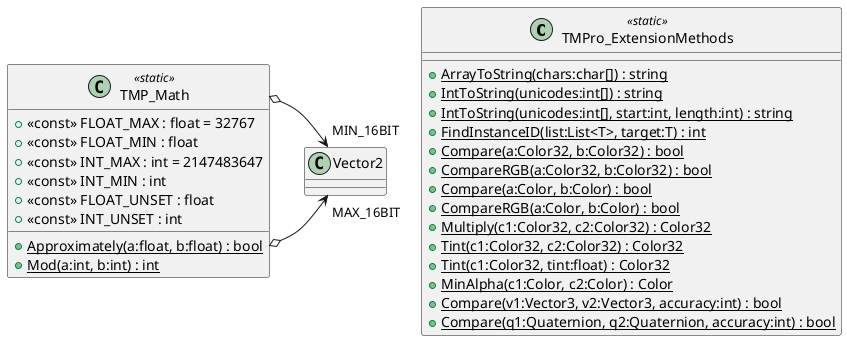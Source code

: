 @startuml
class TMPro_ExtensionMethods <<static>> {
    + {static} ArrayToString(chars:char[]) : string
    + {static} IntToString(unicodes:int[]) : string
    + {static} IntToString(unicodes:int[], start:int, length:int) : string
    + {static} FindInstanceID(list:List<T>, target:T) : int
    + {static} Compare(a:Color32, b:Color32) : bool
    + {static} CompareRGB(a:Color32, b:Color32) : bool
    + {static} Compare(a:Color, b:Color) : bool
    + {static} CompareRGB(a:Color, b:Color) : bool
    + {static} Multiply(c1:Color32, c2:Color32) : Color32
    + {static} Tint(c1:Color32, c2:Color32) : Color32
    + {static} Tint(c1:Color32, tint:float) : Color32
    + {static} MinAlpha(c1:Color, c2:Color) : Color
    + {static} Compare(v1:Vector3, v2:Vector3, accuracy:int) : bool
    + {static} Compare(q1:Quaternion, q2:Quaternion, accuracy:int) : bool
}
class TMP_Math <<static>> {
    + <<const>> FLOAT_MAX : float = 32767
    + <<const>> FLOAT_MIN : float
    + <<const>> INT_MAX : int = 2147483647
    + <<const>> INT_MIN : int
    + <<const>> FLOAT_UNSET : float
    + <<const>> INT_UNSET : int
    + {static} Approximately(a:float, b:float) : bool
    + {static} Mod(a:int, b:int) : int
}
TMP_Math o-> "MAX_16BIT" Vector2
TMP_Math o-> "MIN_16BIT" Vector2
@enduml
